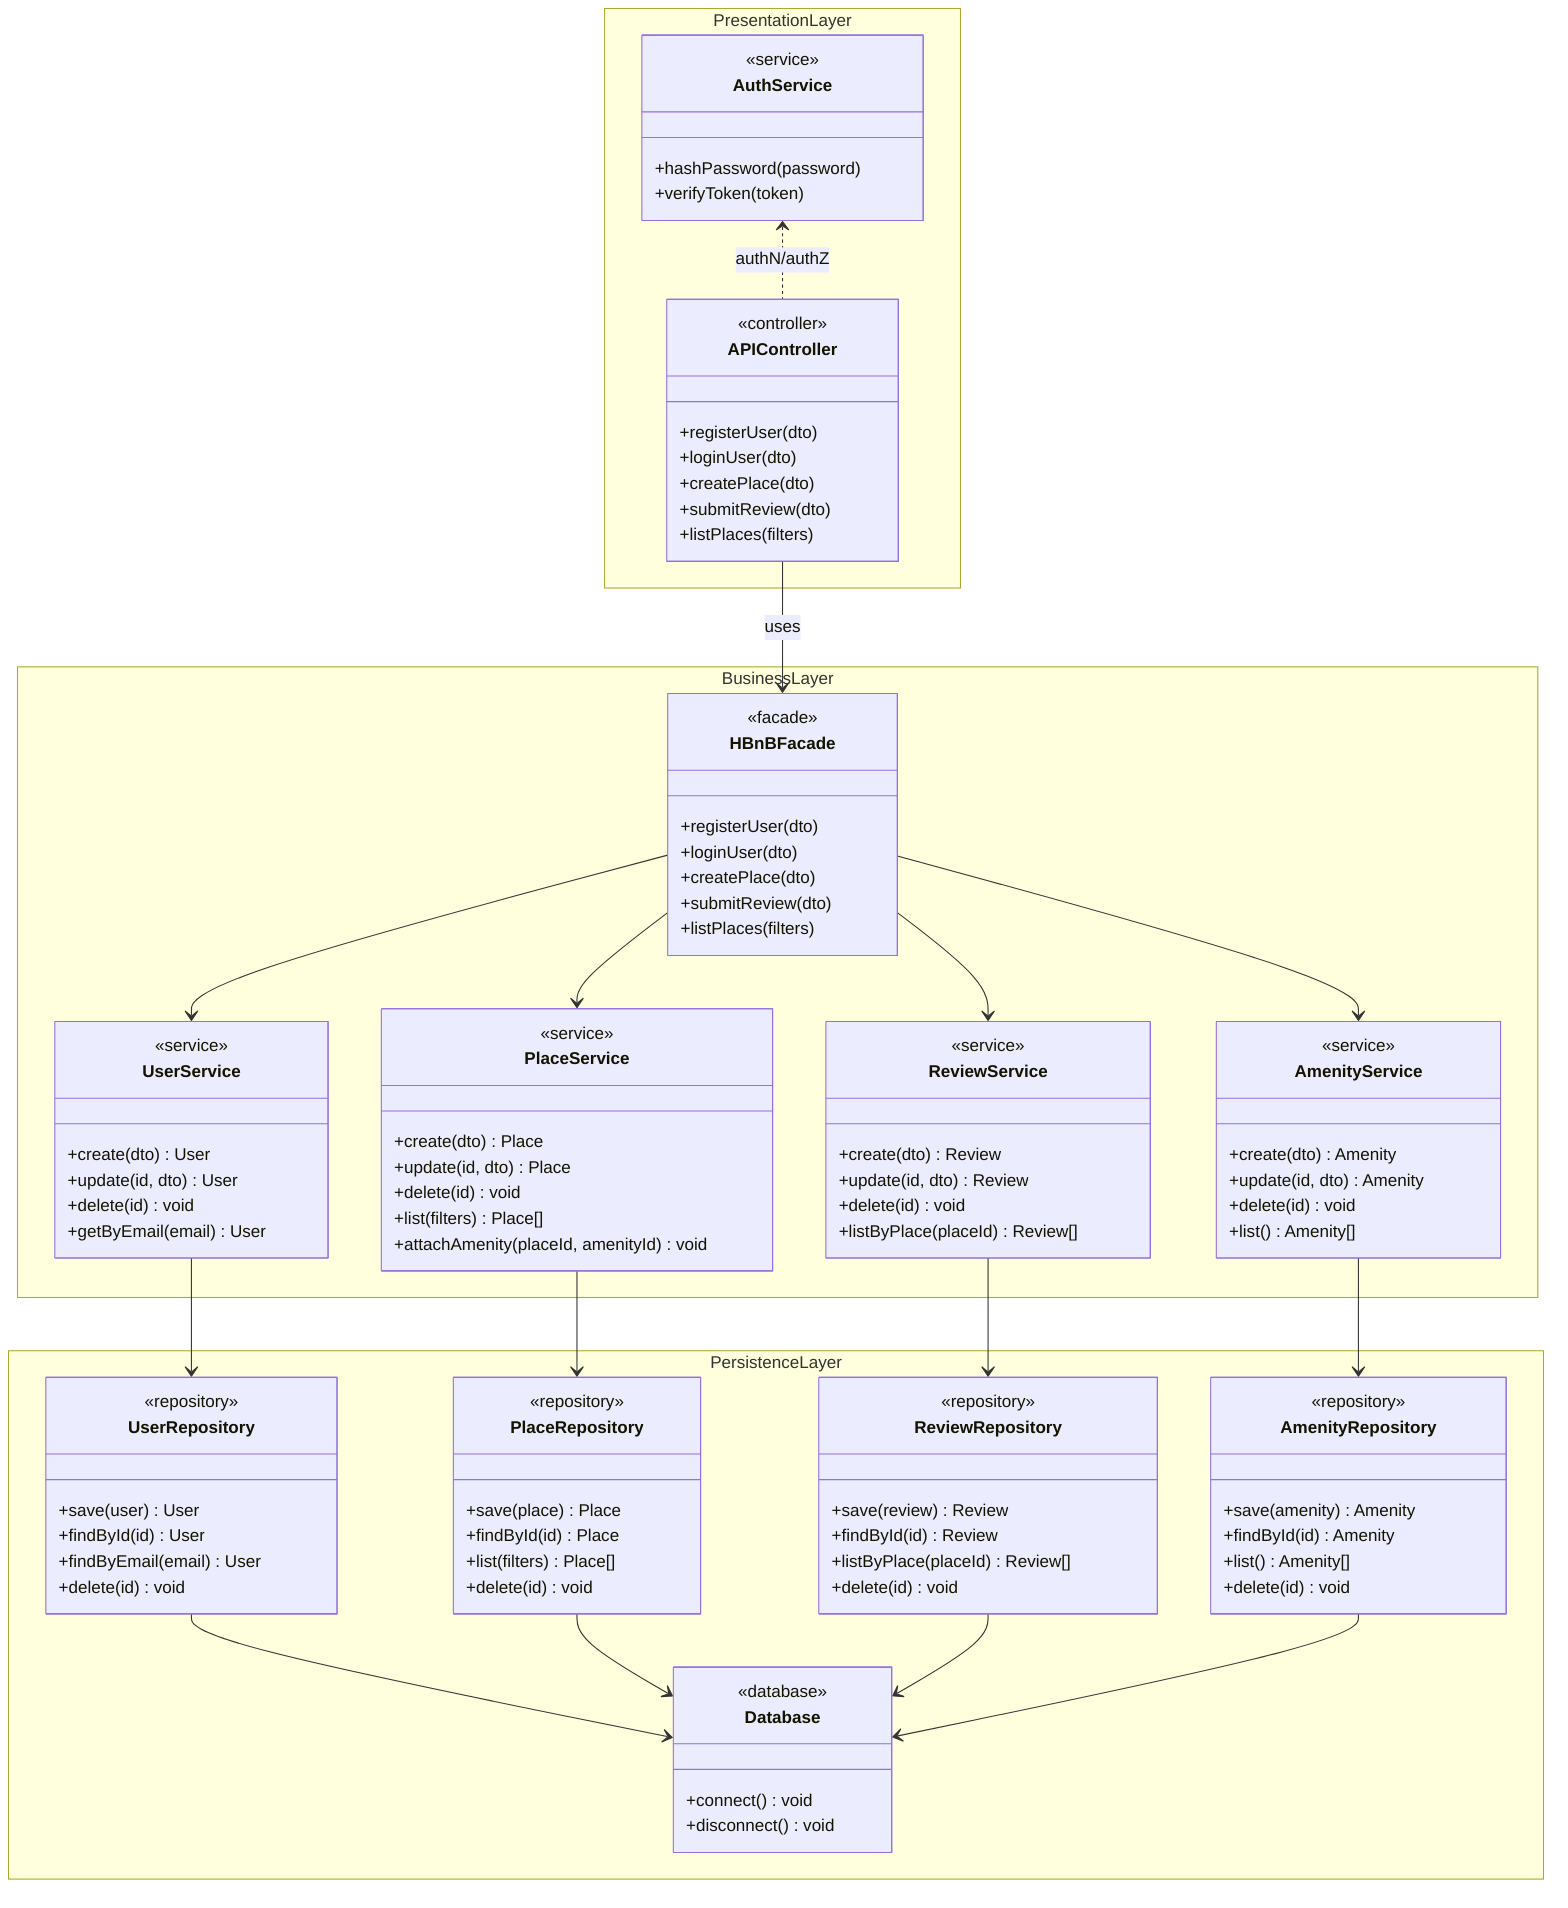 classDiagram

namespace PresentationLayer {
    class APIController {
        <<controller>>
        +registerUser(dto)
        +loginUser(dto)
        +createPlace(dto)
        +submitReview(dto)
        +listPlaces(filters)
    }
    class AuthService {
        <<service>>
        +hashPassword(password)
        +verifyToken(token)
    }
}

namespace BusinessLayer {
    class HBnBFacade {
        <<facade>>
        +registerUser(dto)
        +loginUser(dto)
        +createPlace(dto)
        +submitReview(dto)
        +listPlaces(filters)
    }
    class UserService {
        <<service>>
        +create(dto) User
        +update(id, dto) User
        +delete(id) void
        +getByEmail(email) User
    }
    class PlaceService {
        <<service>>
        +create(dto) Place
        +update(id, dto) Place
        +delete(id) void
        +list(filters) Place[]
        +attachAmenity(placeId, amenityId) void
    }
    class ReviewService {
        <<service>>
        +create(dto) Review
        +update(id, dto) Review
        +delete(id) void
        +listByPlace(placeId) Review[]
    }
    class AmenityService {
        <<service>>
        +create(dto) Amenity
        +update(id, dto) Amenity
        +delete(id) void
        +list() Amenity[]
    }
}
namespace PersistenceLayer {
    class UserRepository {
        <<repository>>
        +save(user) User
        +findById(id) User
        +findByEmail(email) User
        +delete(id) void
    }
    class PlaceRepository {
        <<repository>>
        +save(place) Place
        +findById(id) Place
        +list(filters) Place[]
        +delete(id) void
    }
    class ReviewRepository {
        <<repository>>
        +save(review) Review
        +findById(id) Review
        +listByPlace(placeId) Review[]
        +delete(id) void
    }
    class AmenityRepository {
        <<repository>>
        +save(amenity) Amenity
        +findById(id) Amenity
        +list() Amenity[]
        +delete(id) void
    }
    class Database {
        <<database>>
        +connect() void
        +disconnect() void
    }
}

APIController --> HBnBFacade : uses
AuthService <.. APIController : authN/authZ

HBnBFacade --> UserService
HBnBFacade --> PlaceService
HBnBFacade --> ReviewService
HBnBFacade --> AmenityService

UserService --> UserRepository
PlaceService --> PlaceRepository
ReviewService --> ReviewRepository
AmenityService --> AmenityRepository

UserRepository --> Database
PlaceRepository --> Database
ReviewRepository --> Database
AmenityRepository --> Database